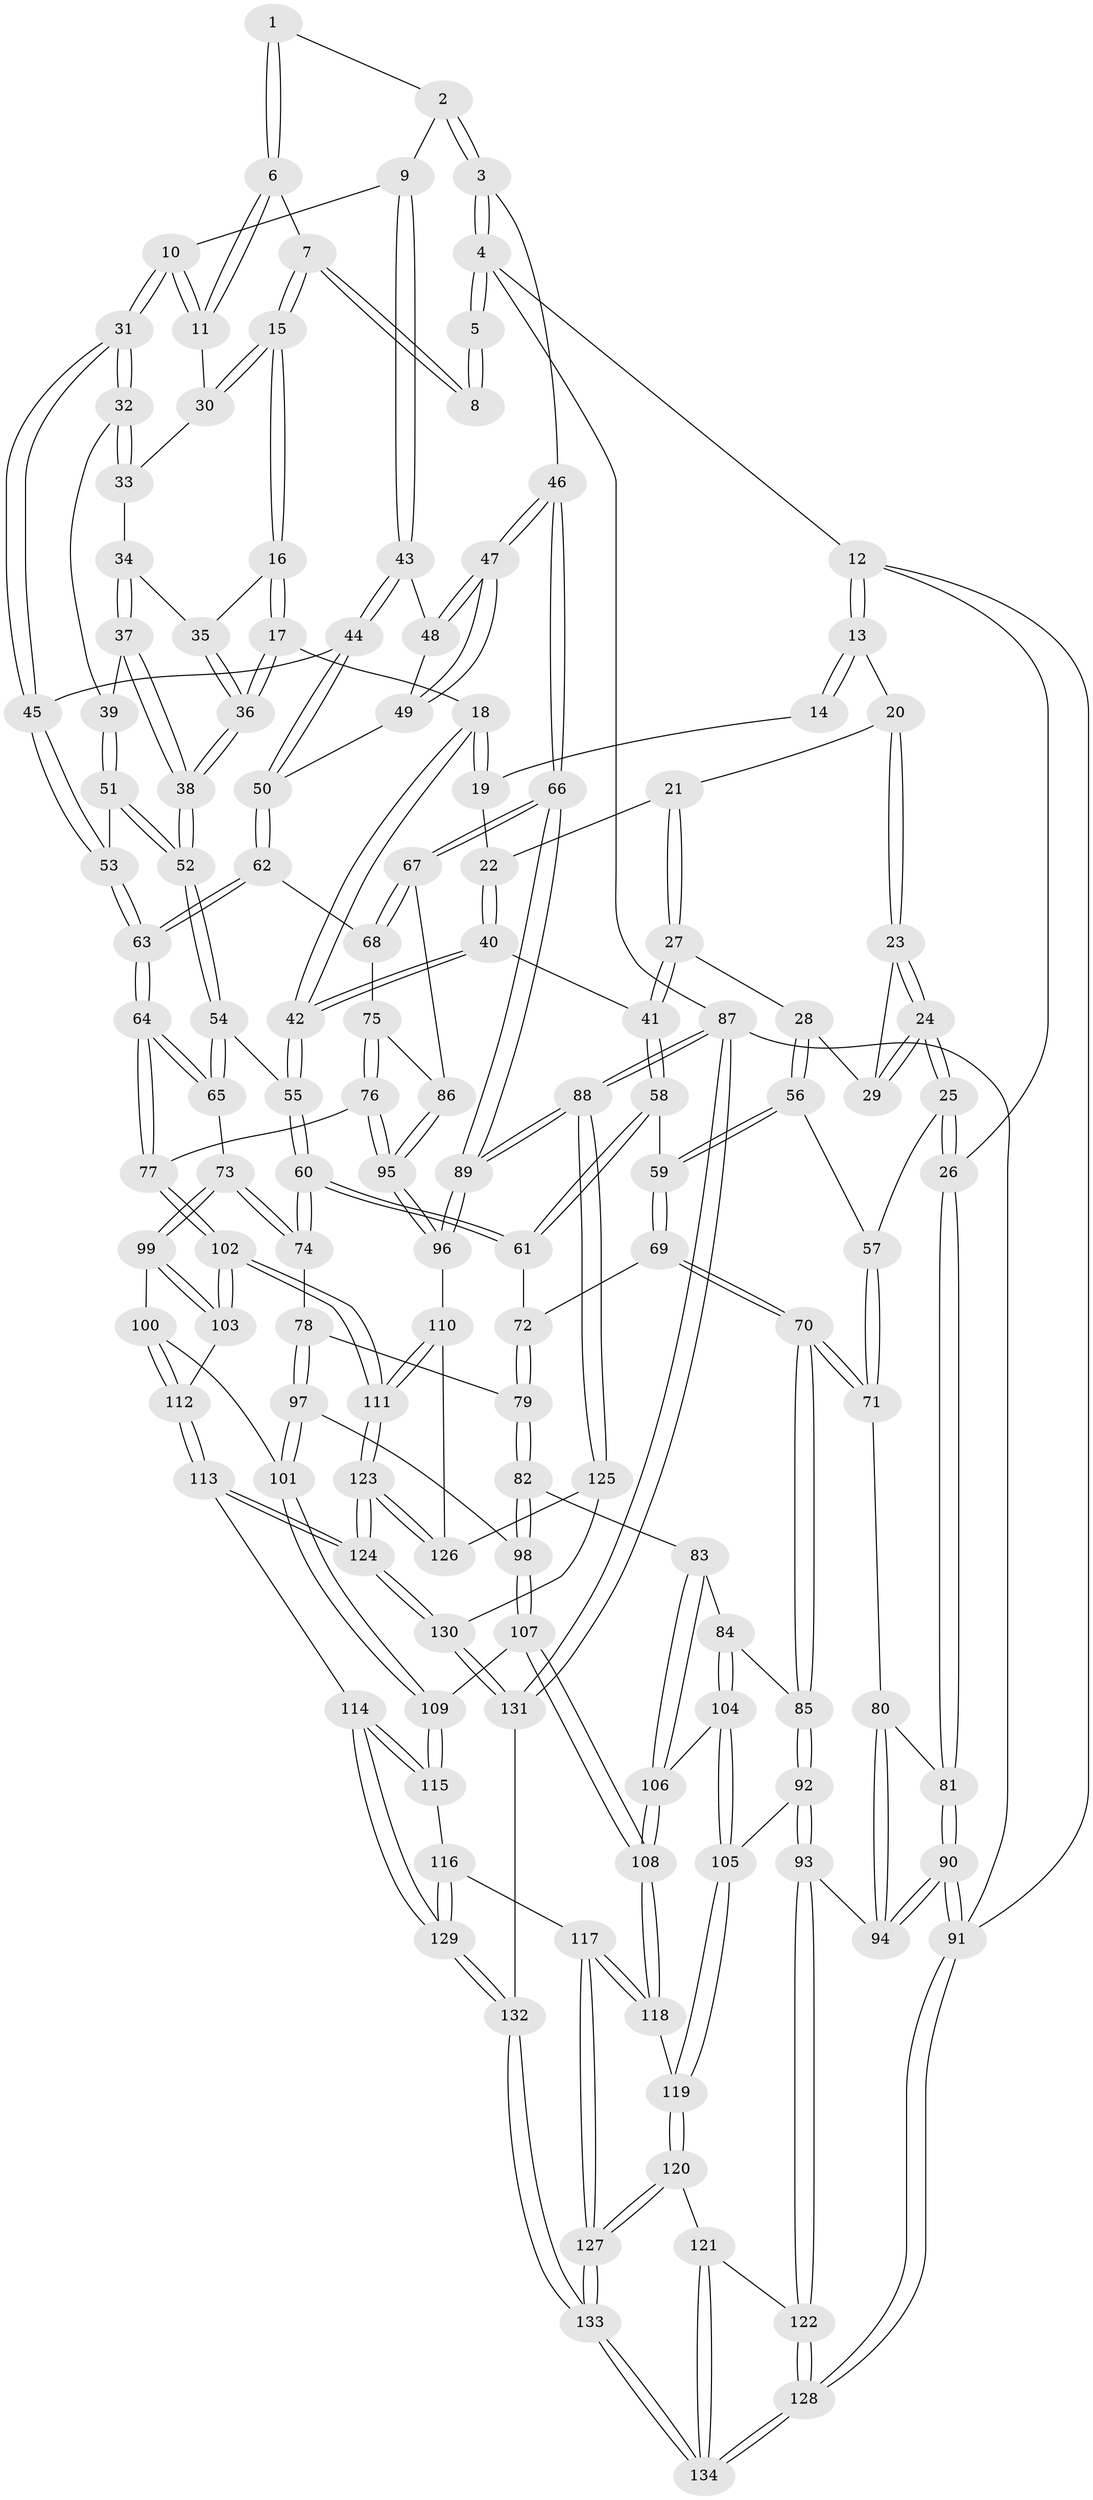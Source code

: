 // Generated by graph-tools (version 1.1) at 2025/50/03/09/25 03:50:59]
// undirected, 134 vertices, 332 edges
graph export_dot {
graph [start="1"]
  node [color=gray90,style=filled];
  1 [pos="+0.9245162705528209+0.03008104630112219"];
  2 [pos="+0.9970192848997993+0.07662811486961708"];
  3 [pos="+1+0"];
  4 [pos="+1+0"];
  5 [pos="+0.8033943299114802+0"];
  6 [pos="+0.7305719303025702+0.0661839827616918"];
  7 [pos="+0.6412025637570836+0"];
  8 [pos="+0.6035101666799761+0"];
  9 [pos="+0.849322666200756+0.1807450709699476"];
  10 [pos="+0.8250150536304339+0.1701348896850116"];
  11 [pos="+0.7399987309314744+0.0826822431167164"];
  12 [pos="+0+0"];
  13 [pos="+0.12898295702782242+0"];
  14 [pos="+0.6023305351114352+0"];
  15 [pos="+0.5724538363879493+0.237105042296921"];
  16 [pos="+0.5703359645670583+0.2394048782684142"];
  17 [pos="+0.5310802306607341+0.2594006075303213"];
  18 [pos="+0.4830253661549492+0.2653257827271918"];
  19 [pos="+0.49400872227817383+0.09765841570061919"];
  20 [pos="+0.15273915178301606+0"];
  21 [pos="+0.18086586658304488+0"];
  22 [pos="+0.3445857235944176+0.21373036313242627"];
  23 [pos="+0.12868106074282987+0.2355992175092205"];
  24 [pos="+0+0.352931726592253"];
  25 [pos="+0+0.3601623936733214"];
  26 [pos="+0+0.359411605987243"];
  27 [pos="+0.2313021070423022+0.3352244536129394"];
  28 [pos="+0.21605808364843657+0.33771201764372344"];
  29 [pos="+0.19002272226014827+0.3212764748010868"];
  30 [pos="+0.6596284879410238+0.24253241599210693"];
  31 [pos="+0.7415813673867251+0.28814781670703543"];
  32 [pos="+0.6898474525877382+0.2915341499308367"];
  33 [pos="+0.66334498262762+0.2544294896280537"];
  34 [pos="+0.6216791741889033+0.29286136953914604"];
  35 [pos="+0.6088988729270681+0.28656787476048584"];
  36 [pos="+0.583865701820488+0.3319585527093466"];
  37 [pos="+0.6306955611993713+0.3108759449058848"];
  38 [pos="+0.6035168766229957+0.3867191082725625"];
  39 [pos="+0.6848346856694393+0.2993461573265074"];
  40 [pos="+0.3610672902875056+0.30139217339274366"];
  41 [pos="+0.27983233333167934+0.3374753008986091"];
  42 [pos="+0.40871579953299647+0.3196818230268185"];
  43 [pos="+0.8657464643132671+0.2041559432385562"];
  44 [pos="+0.8024862784030109+0.39608997918680255"];
  45 [pos="+0.7727899077280705+0.39496729136580305"];
  46 [pos="+1+0.371117825918401"];
  47 [pos="+1+0.346124821127816"];
  48 [pos="+0.8721601118717207+0.20925503920040342"];
  49 [pos="+0.8905528245987757+0.34467296608384873"];
  50 [pos="+0.845958247227186+0.4180796612273235"];
  51 [pos="+0.6723782446014233+0.377100275811956"];
  52 [pos="+0.6040644736309423+0.3981867215998692"];
  53 [pos="+0.7619097597799863+0.40057632411370614"];
  54 [pos="+0.5763272364407298+0.4334491885334348"];
  55 [pos="+0.4242873869713482+0.34764112796765884"];
  56 [pos="+0.1584188314770987+0.421764679678064"];
  57 [pos="+0.07037428395861539+0.4354847883905848"];
  58 [pos="+0.28740693239663434+0.47608390534612965"];
  59 [pos="+0.18136353801145622+0.4825135328659042"];
  60 [pos="+0.39187391372125996+0.5586160630570275"];
  61 [pos="+0.29898060543877064+0.49635576855136754"];
  62 [pos="+0.8696103610395579+0.44404346308939585"];
  63 [pos="+0.6976344365659951+0.5368129050807002"];
  64 [pos="+0.6726034002120103+0.5822893475706705"];
  65 [pos="+0.5928074067283712+0.5398098057760987"];
  66 [pos="+1+0.43974381710262234"];
  67 [pos="+1+0.469105072527762"];
  68 [pos="+0.8952100238753692+0.4684133028662264"];
  69 [pos="+0.1694759998553099+0.5660562190146847"];
  70 [pos="+0.12428584239783913+0.5943558327953901"];
  71 [pos="+0.12273481046207387+0.5940718380908023"];
  72 [pos="+0.1976540472466947+0.569672563523558"];
  73 [pos="+0.44861495017312897+0.5960953731454579"];
  74 [pos="+0.3996998665339132+0.5766598608017468"];
  75 [pos="+0.826599181379301+0.5735600357293286"];
  76 [pos="+0.7127509620873307+0.6239225867711259"];
  77 [pos="+0.7059217624288995+0.6257527260543909"];
  78 [pos="+0.33980064685214695+0.6194682754687765"];
  79 [pos="+0.2965356963114055+0.6302582292313601"];
  80 [pos="+0.09591483111361995+0.5982111615473066"];
  81 [pos="+0+0.460797815021451"];
  82 [pos="+0.25213798078657823+0.6868126003019083"];
  83 [pos="+0.23275219940440356+0.703882141214134"];
  84 [pos="+0.18991980707974493+0.6909686430292331"];
  85 [pos="+0.1438399261523365+0.6435171032456981"];
  86 [pos="+0.9258712250439197+0.6362590601714968"];
  87 [pos="+1+1"];
  88 [pos="+1+1"];
  89 [pos="+1+0.8150897548305629"];
  90 [pos="+0+0.7716650399544521"];
  91 [pos="+0+1"];
  92 [pos="+0.07406451486873557+0.7771796090020789"];
  93 [pos="+0+0.7784447979257955"];
  94 [pos="+0+0.7719818510788221"];
  95 [pos="+0.9295272952457768+0.701972871634708"];
  96 [pos="+0.9510439098773459+0.7617129507233388"];
  97 [pos="+0.341845638079862+0.6958255937179867"];
  98 [pos="+0.3288694456472582+0.7374763702021248"];
  99 [pos="+0.45346298667792295+0.6220184022138019"];
  100 [pos="+0.4524219191209652+0.7243070311104054"];
  101 [pos="+0.41554767569033296+0.7528983471908565"];
  102 [pos="+0.6965332572478736+0.7470772512051084"];
  103 [pos="+0.6213528803617697+0.7559140938922325"];
  104 [pos="+0.12435286326065095+0.783553669987929"];
  105 [pos="+0.11160819334558685+0.7891729236794698"];
  106 [pos="+0.24794232217621517+0.7848152202273387"];
  107 [pos="+0.3292395908816677+0.7739830634820043"];
  108 [pos="+0.2625810015033696+0.802768177902112"];
  109 [pos="+0.3866470631587635+0.7870505469310415"];
  110 [pos="+0.943334978108462+0.7660402851550047"];
  111 [pos="+0.7001913709644475+0.7535744869379505"];
  112 [pos="+0.5272092864562137+0.78829844233311"];
  113 [pos="+0.5056743496267926+0.8435770320739719"];
  114 [pos="+0.4672563212894034+0.8785395076917031"];
  115 [pos="+0.3916185395891885+0.8055681601724698"];
  116 [pos="+0.3332671474859805+0.8934051525751338"];
  117 [pos="+0.2676105849199252+0.8787314513673138"];
  118 [pos="+0.261050799018722+0.8243216381072206"];
  119 [pos="+0.1360498535949427+0.8403906150807329"];
  120 [pos="+0.14804364818778035+0.9190229387119507"];
  121 [pos="+0.07664660845445327+0.9186775673136245"];
  122 [pos="+0.06686161019674788+0.9169531328363348"];
  123 [pos="+0.7184987022698177+0.9427043727502287"];
  124 [pos="+0.7130269391355041+0.9717594069531102"];
  125 [pos="+0.9357883716811162+0.9436683306766912"];
  126 [pos="+0.900321300265122+0.8465659747959765"];
  127 [pos="+0.20041770874038145+0.9596121807038449"];
  128 [pos="+0+1"];
  129 [pos="+0.4395656195067085+0.9853233144147542"];
  130 [pos="+0.7129047685848309+0.980464599990645"];
  131 [pos="+0.6511221233975488+1"];
  132 [pos="+0.4878837467001836+1"];
  133 [pos="+0.23199403913106212+1"];
  134 [pos="+0.1061234348895416+1"];
  1 -- 2;
  1 -- 6;
  1 -- 6;
  2 -- 3;
  2 -- 3;
  2 -- 9;
  3 -- 4;
  3 -- 4;
  3 -- 46;
  4 -- 5;
  4 -- 5;
  4 -- 12;
  4 -- 87;
  5 -- 8;
  5 -- 8;
  6 -- 7;
  6 -- 11;
  6 -- 11;
  7 -- 8;
  7 -- 8;
  7 -- 15;
  7 -- 15;
  9 -- 10;
  9 -- 43;
  9 -- 43;
  10 -- 11;
  10 -- 11;
  10 -- 31;
  10 -- 31;
  11 -- 30;
  12 -- 13;
  12 -- 13;
  12 -- 26;
  12 -- 91;
  13 -- 14;
  13 -- 14;
  13 -- 20;
  14 -- 19;
  15 -- 16;
  15 -- 16;
  15 -- 30;
  15 -- 30;
  16 -- 17;
  16 -- 17;
  16 -- 35;
  17 -- 18;
  17 -- 36;
  17 -- 36;
  18 -- 19;
  18 -- 19;
  18 -- 42;
  18 -- 42;
  19 -- 22;
  20 -- 21;
  20 -- 23;
  20 -- 23;
  21 -- 22;
  21 -- 27;
  21 -- 27;
  22 -- 40;
  22 -- 40;
  23 -- 24;
  23 -- 24;
  23 -- 29;
  24 -- 25;
  24 -- 25;
  24 -- 29;
  24 -- 29;
  25 -- 26;
  25 -- 26;
  25 -- 57;
  26 -- 81;
  26 -- 81;
  27 -- 28;
  27 -- 41;
  27 -- 41;
  28 -- 29;
  28 -- 56;
  28 -- 56;
  30 -- 33;
  31 -- 32;
  31 -- 32;
  31 -- 45;
  31 -- 45;
  32 -- 33;
  32 -- 33;
  32 -- 39;
  33 -- 34;
  34 -- 35;
  34 -- 37;
  34 -- 37;
  35 -- 36;
  35 -- 36;
  36 -- 38;
  36 -- 38;
  37 -- 38;
  37 -- 38;
  37 -- 39;
  38 -- 52;
  38 -- 52;
  39 -- 51;
  39 -- 51;
  40 -- 41;
  40 -- 42;
  40 -- 42;
  41 -- 58;
  41 -- 58;
  42 -- 55;
  42 -- 55;
  43 -- 44;
  43 -- 44;
  43 -- 48;
  44 -- 45;
  44 -- 50;
  44 -- 50;
  45 -- 53;
  45 -- 53;
  46 -- 47;
  46 -- 47;
  46 -- 66;
  46 -- 66;
  47 -- 48;
  47 -- 48;
  47 -- 49;
  47 -- 49;
  48 -- 49;
  49 -- 50;
  50 -- 62;
  50 -- 62;
  51 -- 52;
  51 -- 52;
  51 -- 53;
  52 -- 54;
  52 -- 54;
  53 -- 63;
  53 -- 63;
  54 -- 55;
  54 -- 65;
  54 -- 65;
  55 -- 60;
  55 -- 60;
  56 -- 57;
  56 -- 59;
  56 -- 59;
  57 -- 71;
  57 -- 71;
  58 -- 59;
  58 -- 61;
  58 -- 61;
  59 -- 69;
  59 -- 69;
  60 -- 61;
  60 -- 61;
  60 -- 74;
  60 -- 74;
  61 -- 72;
  62 -- 63;
  62 -- 63;
  62 -- 68;
  63 -- 64;
  63 -- 64;
  64 -- 65;
  64 -- 65;
  64 -- 77;
  64 -- 77;
  65 -- 73;
  66 -- 67;
  66 -- 67;
  66 -- 89;
  66 -- 89;
  67 -- 68;
  67 -- 68;
  67 -- 86;
  68 -- 75;
  69 -- 70;
  69 -- 70;
  69 -- 72;
  70 -- 71;
  70 -- 71;
  70 -- 85;
  70 -- 85;
  71 -- 80;
  72 -- 79;
  72 -- 79;
  73 -- 74;
  73 -- 74;
  73 -- 99;
  73 -- 99;
  74 -- 78;
  75 -- 76;
  75 -- 76;
  75 -- 86;
  76 -- 77;
  76 -- 95;
  76 -- 95;
  77 -- 102;
  77 -- 102;
  78 -- 79;
  78 -- 97;
  78 -- 97;
  79 -- 82;
  79 -- 82;
  80 -- 81;
  80 -- 94;
  80 -- 94;
  81 -- 90;
  81 -- 90;
  82 -- 83;
  82 -- 98;
  82 -- 98;
  83 -- 84;
  83 -- 106;
  83 -- 106;
  84 -- 85;
  84 -- 104;
  84 -- 104;
  85 -- 92;
  85 -- 92;
  86 -- 95;
  86 -- 95;
  87 -- 88;
  87 -- 88;
  87 -- 131;
  87 -- 131;
  87 -- 91;
  88 -- 89;
  88 -- 89;
  88 -- 125;
  88 -- 125;
  89 -- 96;
  89 -- 96;
  90 -- 91;
  90 -- 91;
  90 -- 94;
  90 -- 94;
  91 -- 128;
  91 -- 128;
  92 -- 93;
  92 -- 93;
  92 -- 105;
  93 -- 94;
  93 -- 122;
  93 -- 122;
  95 -- 96;
  95 -- 96;
  96 -- 110;
  97 -- 98;
  97 -- 101;
  97 -- 101;
  98 -- 107;
  98 -- 107;
  99 -- 100;
  99 -- 103;
  99 -- 103;
  100 -- 101;
  100 -- 112;
  100 -- 112;
  101 -- 109;
  101 -- 109;
  102 -- 103;
  102 -- 103;
  102 -- 111;
  102 -- 111;
  103 -- 112;
  104 -- 105;
  104 -- 105;
  104 -- 106;
  105 -- 119;
  105 -- 119;
  106 -- 108;
  106 -- 108;
  107 -- 108;
  107 -- 108;
  107 -- 109;
  108 -- 118;
  108 -- 118;
  109 -- 115;
  109 -- 115;
  110 -- 111;
  110 -- 111;
  110 -- 126;
  111 -- 123;
  111 -- 123;
  112 -- 113;
  112 -- 113;
  113 -- 114;
  113 -- 124;
  113 -- 124;
  114 -- 115;
  114 -- 115;
  114 -- 129;
  114 -- 129;
  115 -- 116;
  116 -- 117;
  116 -- 129;
  116 -- 129;
  117 -- 118;
  117 -- 118;
  117 -- 127;
  117 -- 127;
  118 -- 119;
  119 -- 120;
  119 -- 120;
  120 -- 121;
  120 -- 127;
  120 -- 127;
  121 -- 122;
  121 -- 134;
  121 -- 134;
  122 -- 128;
  122 -- 128;
  123 -- 124;
  123 -- 124;
  123 -- 126;
  123 -- 126;
  124 -- 130;
  124 -- 130;
  125 -- 126;
  125 -- 130;
  127 -- 133;
  127 -- 133;
  128 -- 134;
  128 -- 134;
  129 -- 132;
  129 -- 132;
  130 -- 131;
  130 -- 131;
  131 -- 132;
  132 -- 133;
  132 -- 133;
  133 -- 134;
  133 -- 134;
}
